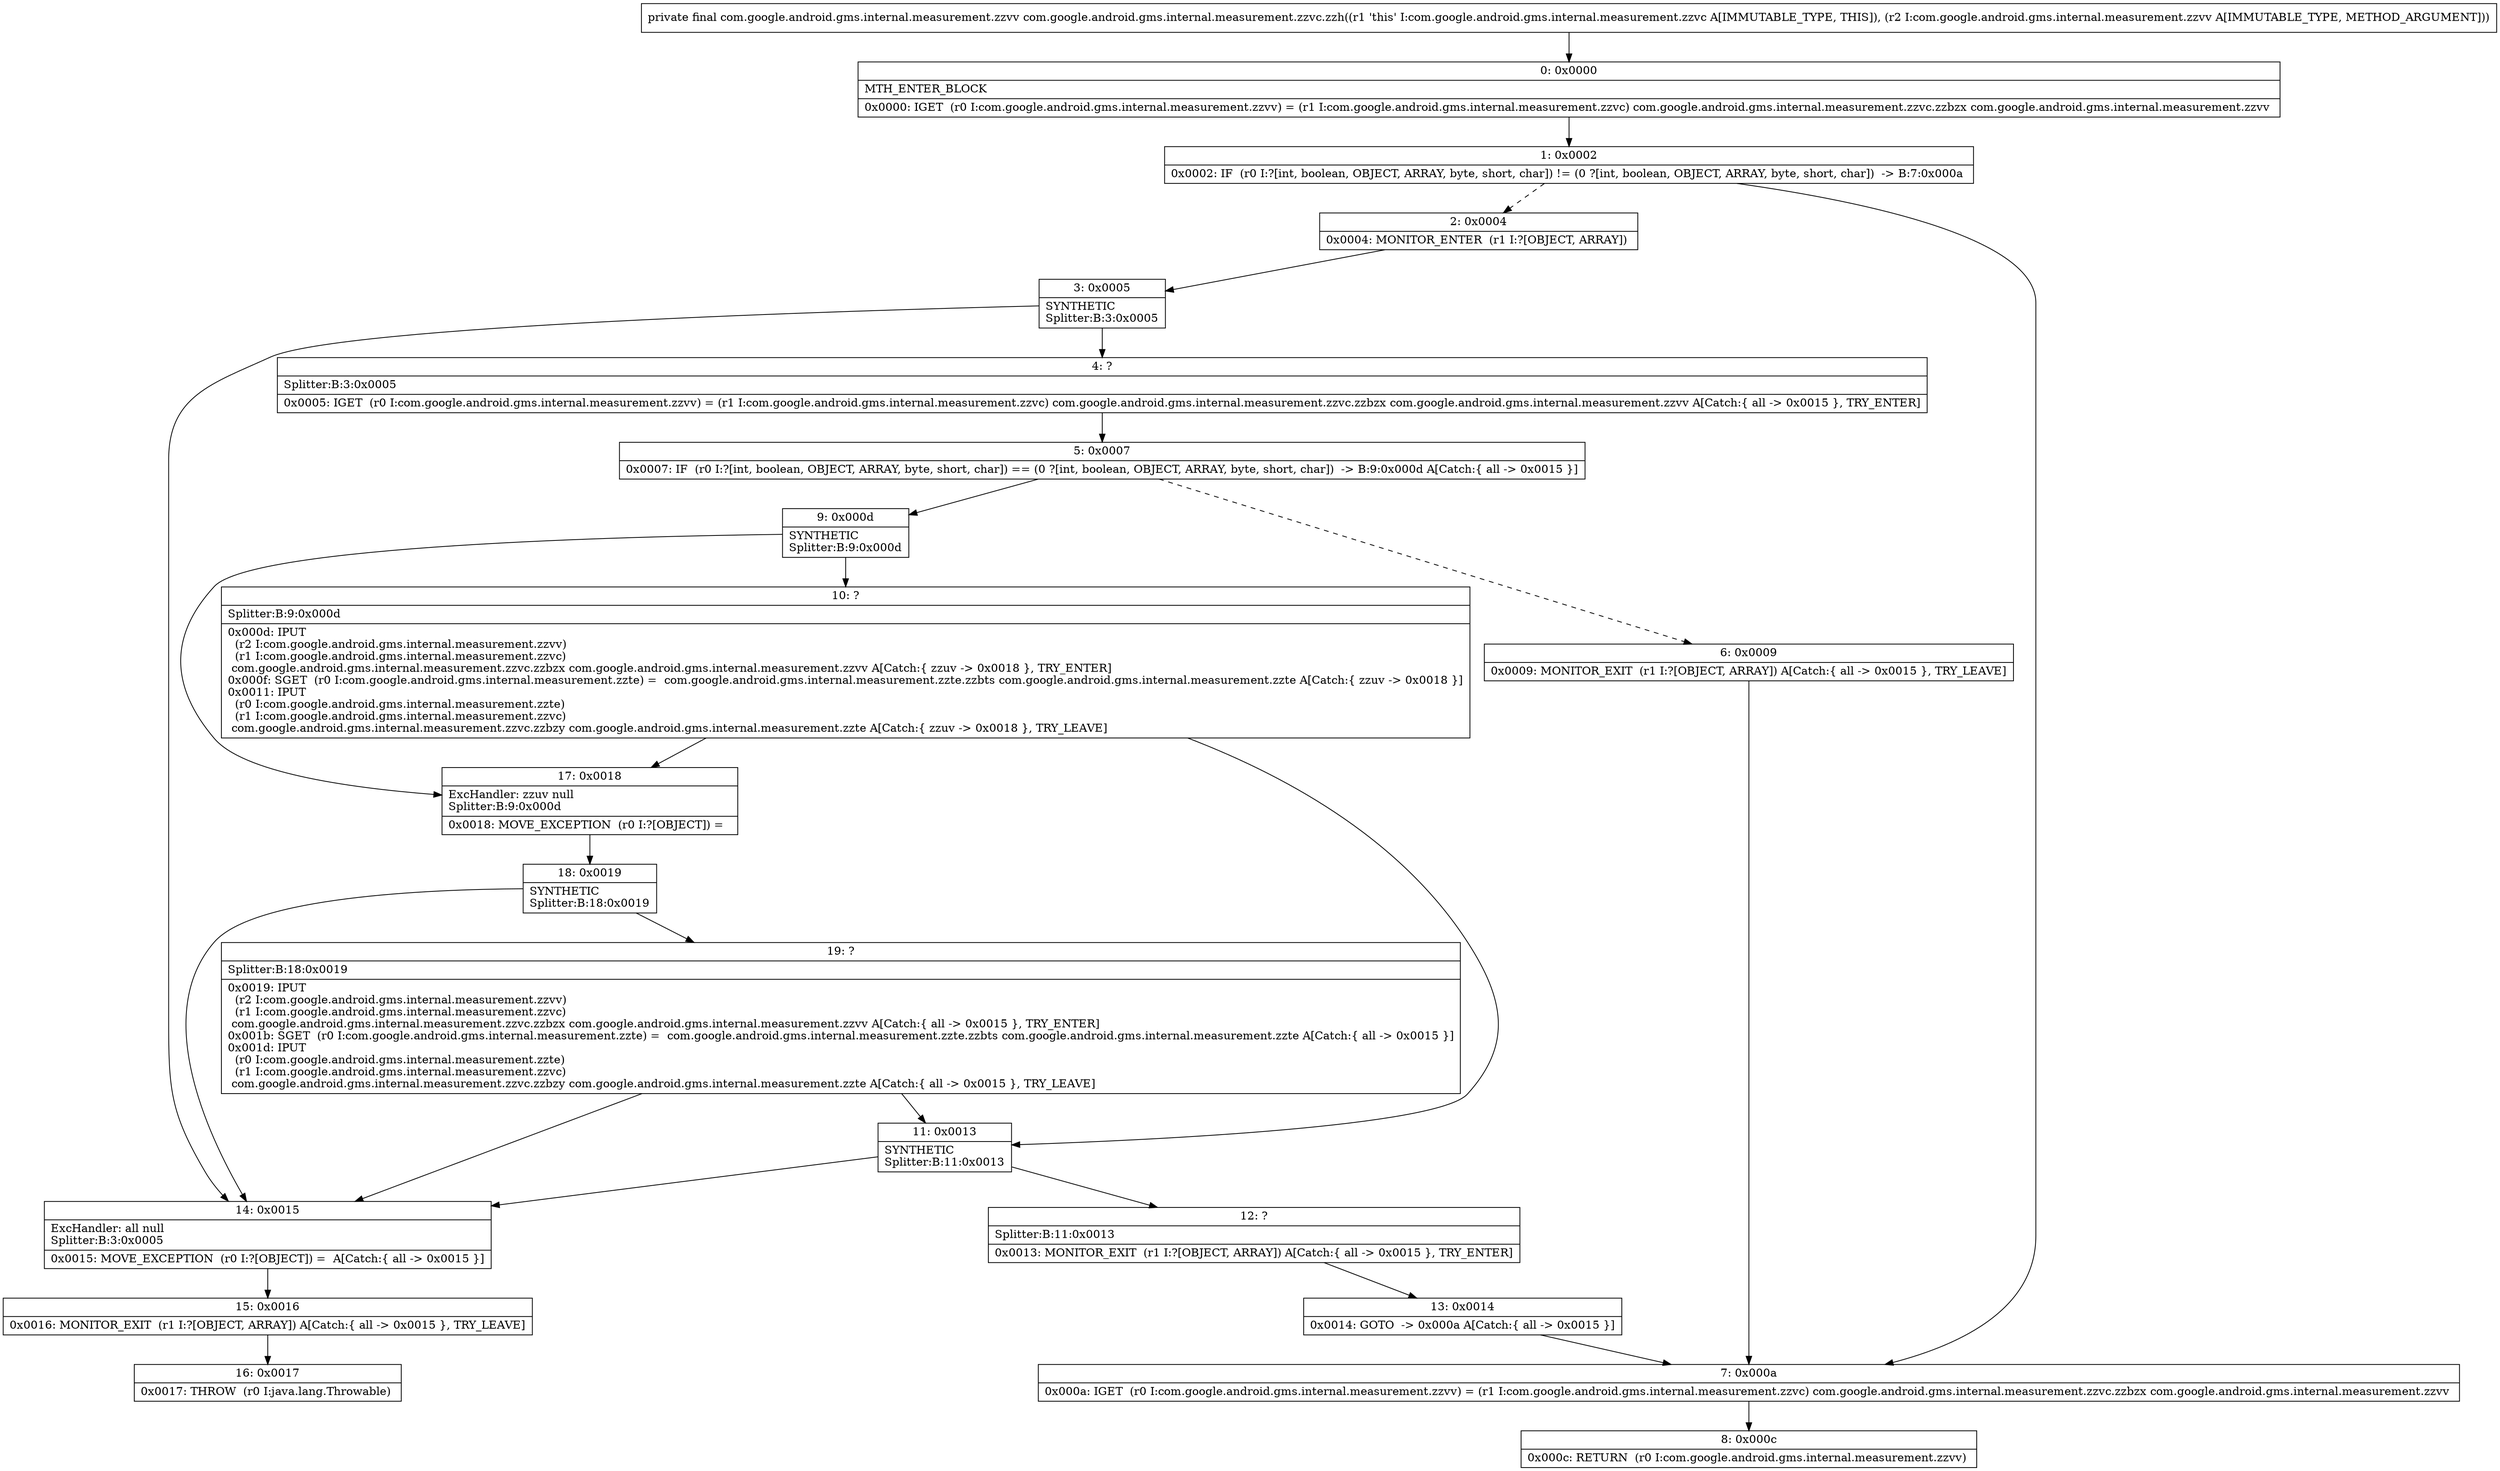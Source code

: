 digraph "CFG forcom.google.android.gms.internal.measurement.zzvc.zzh(Lcom\/google\/android\/gms\/internal\/measurement\/zzvv;)Lcom\/google\/android\/gms\/internal\/measurement\/zzvv;" {
Node_0 [shape=record,label="{0\:\ 0x0000|MTH_ENTER_BLOCK\l|0x0000: IGET  (r0 I:com.google.android.gms.internal.measurement.zzvv) = (r1 I:com.google.android.gms.internal.measurement.zzvc) com.google.android.gms.internal.measurement.zzvc.zzbzx com.google.android.gms.internal.measurement.zzvv \l}"];
Node_1 [shape=record,label="{1\:\ 0x0002|0x0002: IF  (r0 I:?[int, boolean, OBJECT, ARRAY, byte, short, char]) != (0 ?[int, boolean, OBJECT, ARRAY, byte, short, char])  \-\> B:7:0x000a \l}"];
Node_2 [shape=record,label="{2\:\ 0x0004|0x0004: MONITOR_ENTER  (r1 I:?[OBJECT, ARRAY]) \l}"];
Node_3 [shape=record,label="{3\:\ 0x0005|SYNTHETIC\lSplitter:B:3:0x0005\l}"];
Node_4 [shape=record,label="{4\:\ ?|Splitter:B:3:0x0005\l|0x0005: IGET  (r0 I:com.google.android.gms.internal.measurement.zzvv) = (r1 I:com.google.android.gms.internal.measurement.zzvc) com.google.android.gms.internal.measurement.zzvc.zzbzx com.google.android.gms.internal.measurement.zzvv A[Catch:\{ all \-\> 0x0015 \}, TRY_ENTER]\l}"];
Node_5 [shape=record,label="{5\:\ 0x0007|0x0007: IF  (r0 I:?[int, boolean, OBJECT, ARRAY, byte, short, char]) == (0 ?[int, boolean, OBJECT, ARRAY, byte, short, char])  \-\> B:9:0x000d A[Catch:\{ all \-\> 0x0015 \}]\l}"];
Node_6 [shape=record,label="{6\:\ 0x0009|0x0009: MONITOR_EXIT  (r1 I:?[OBJECT, ARRAY]) A[Catch:\{ all \-\> 0x0015 \}, TRY_LEAVE]\l}"];
Node_7 [shape=record,label="{7\:\ 0x000a|0x000a: IGET  (r0 I:com.google.android.gms.internal.measurement.zzvv) = (r1 I:com.google.android.gms.internal.measurement.zzvc) com.google.android.gms.internal.measurement.zzvc.zzbzx com.google.android.gms.internal.measurement.zzvv \l}"];
Node_8 [shape=record,label="{8\:\ 0x000c|0x000c: RETURN  (r0 I:com.google.android.gms.internal.measurement.zzvv) \l}"];
Node_9 [shape=record,label="{9\:\ 0x000d|SYNTHETIC\lSplitter:B:9:0x000d\l}"];
Node_10 [shape=record,label="{10\:\ ?|Splitter:B:9:0x000d\l|0x000d: IPUT  \l  (r2 I:com.google.android.gms.internal.measurement.zzvv)\l  (r1 I:com.google.android.gms.internal.measurement.zzvc)\l com.google.android.gms.internal.measurement.zzvc.zzbzx com.google.android.gms.internal.measurement.zzvv A[Catch:\{ zzuv \-\> 0x0018 \}, TRY_ENTER]\l0x000f: SGET  (r0 I:com.google.android.gms.internal.measurement.zzte) =  com.google.android.gms.internal.measurement.zzte.zzbts com.google.android.gms.internal.measurement.zzte A[Catch:\{ zzuv \-\> 0x0018 \}]\l0x0011: IPUT  \l  (r0 I:com.google.android.gms.internal.measurement.zzte)\l  (r1 I:com.google.android.gms.internal.measurement.zzvc)\l com.google.android.gms.internal.measurement.zzvc.zzbzy com.google.android.gms.internal.measurement.zzte A[Catch:\{ zzuv \-\> 0x0018 \}, TRY_LEAVE]\l}"];
Node_11 [shape=record,label="{11\:\ 0x0013|SYNTHETIC\lSplitter:B:11:0x0013\l}"];
Node_12 [shape=record,label="{12\:\ ?|Splitter:B:11:0x0013\l|0x0013: MONITOR_EXIT  (r1 I:?[OBJECT, ARRAY]) A[Catch:\{ all \-\> 0x0015 \}, TRY_ENTER]\l}"];
Node_13 [shape=record,label="{13\:\ 0x0014|0x0014: GOTO  \-\> 0x000a A[Catch:\{ all \-\> 0x0015 \}]\l}"];
Node_14 [shape=record,label="{14\:\ 0x0015|ExcHandler: all null\lSplitter:B:3:0x0005\l|0x0015: MOVE_EXCEPTION  (r0 I:?[OBJECT]) =  A[Catch:\{ all \-\> 0x0015 \}]\l}"];
Node_15 [shape=record,label="{15\:\ 0x0016|0x0016: MONITOR_EXIT  (r1 I:?[OBJECT, ARRAY]) A[Catch:\{ all \-\> 0x0015 \}, TRY_LEAVE]\l}"];
Node_16 [shape=record,label="{16\:\ 0x0017|0x0017: THROW  (r0 I:java.lang.Throwable) \l}"];
Node_17 [shape=record,label="{17\:\ 0x0018|ExcHandler: zzuv null\lSplitter:B:9:0x000d\l|0x0018: MOVE_EXCEPTION  (r0 I:?[OBJECT]) =  \l}"];
Node_18 [shape=record,label="{18\:\ 0x0019|SYNTHETIC\lSplitter:B:18:0x0019\l}"];
Node_19 [shape=record,label="{19\:\ ?|Splitter:B:18:0x0019\l|0x0019: IPUT  \l  (r2 I:com.google.android.gms.internal.measurement.zzvv)\l  (r1 I:com.google.android.gms.internal.measurement.zzvc)\l com.google.android.gms.internal.measurement.zzvc.zzbzx com.google.android.gms.internal.measurement.zzvv A[Catch:\{ all \-\> 0x0015 \}, TRY_ENTER]\l0x001b: SGET  (r0 I:com.google.android.gms.internal.measurement.zzte) =  com.google.android.gms.internal.measurement.zzte.zzbts com.google.android.gms.internal.measurement.zzte A[Catch:\{ all \-\> 0x0015 \}]\l0x001d: IPUT  \l  (r0 I:com.google.android.gms.internal.measurement.zzte)\l  (r1 I:com.google.android.gms.internal.measurement.zzvc)\l com.google.android.gms.internal.measurement.zzvc.zzbzy com.google.android.gms.internal.measurement.zzte A[Catch:\{ all \-\> 0x0015 \}, TRY_LEAVE]\l}"];
MethodNode[shape=record,label="{private final com.google.android.gms.internal.measurement.zzvv com.google.android.gms.internal.measurement.zzvc.zzh((r1 'this' I:com.google.android.gms.internal.measurement.zzvc A[IMMUTABLE_TYPE, THIS]), (r2 I:com.google.android.gms.internal.measurement.zzvv A[IMMUTABLE_TYPE, METHOD_ARGUMENT])) }"];
MethodNode -> Node_0;
Node_0 -> Node_1;
Node_1 -> Node_2[style=dashed];
Node_1 -> Node_7;
Node_2 -> Node_3;
Node_3 -> Node_4;
Node_3 -> Node_14;
Node_4 -> Node_5;
Node_5 -> Node_6[style=dashed];
Node_5 -> Node_9;
Node_6 -> Node_7;
Node_7 -> Node_8;
Node_9 -> Node_10;
Node_9 -> Node_17;
Node_10 -> Node_11;
Node_10 -> Node_17;
Node_11 -> Node_12;
Node_11 -> Node_14;
Node_12 -> Node_13;
Node_13 -> Node_7;
Node_14 -> Node_15;
Node_15 -> Node_16;
Node_17 -> Node_18;
Node_18 -> Node_19;
Node_18 -> Node_14;
Node_19 -> Node_14;
Node_19 -> Node_11;
}

